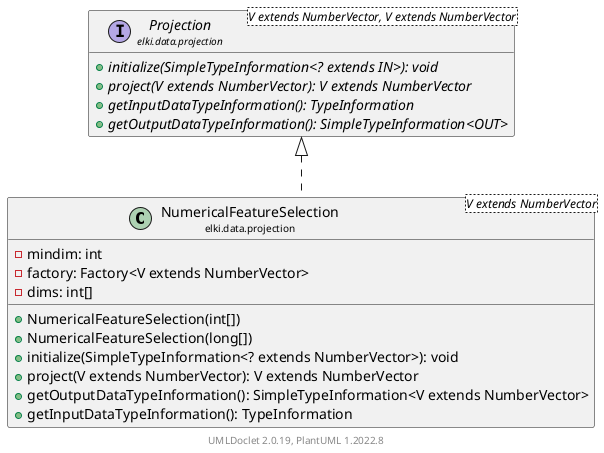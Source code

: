 @startuml
    remove .*\.(Instance|Par|Parameterizer|Factory)$
    set namespaceSeparator none
    hide empty fields
    hide empty methods

    class "<size:14>NumericalFeatureSelection\n<size:10>elki.data.projection" as elki.data.projection.NumericalFeatureSelection<V extends NumberVector> [[NumericalFeatureSelection.html]] {
        -mindim: int
        -factory: Factory<V extends NumberVector>
        -dims: int[]
        +NumericalFeatureSelection(int[])
        +NumericalFeatureSelection(long[])
        +initialize(SimpleTypeInformation<? extends NumberVector>): void
        +project(V extends NumberVector): V extends NumberVector
        +getOutputDataTypeInformation(): SimpleTypeInformation<V extends NumberVector>
        +getInputDataTypeInformation(): TypeInformation
    }

    interface "<size:14>Projection\n<size:10>elki.data.projection" as elki.data.projection.Projection<V extends NumberVector, V extends NumberVector> [[Projection.html]] {
        {abstract} +initialize(SimpleTypeInformation<? extends IN>): void
        {abstract} +project(V extends NumberVector): V extends NumberVector
        {abstract} +getInputDataTypeInformation(): TypeInformation
        {abstract} +getOutputDataTypeInformation(): SimpleTypeInformation<OUT>
    }
    class "<size:14>NumericalFeatureSelection.Par\n<size:10>elki.data.projection" as elki.data.projection.NumericalFeatureSelection.Par<V extends NumberVector> [[NumericalFeatureSelection.Par.html]]

    elki.data.projection.Projection <|.. elki.data.projection.NumericalFeatureSelection
    elki.data.projection.NumericalFeatureSelection +-- elki.data.projection.NumericalFeatureSelection.Par

    center footer UMLDoclet 2.0.19, PlantUML 1.2022.8
@enduml
